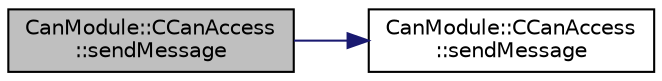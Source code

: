 digraph "CanModule::CCanAccess::sendMessage"
{
 // LATEX_PDF_SIZE
  edge [fontname="Helvetica",fontsize="10",labelfontname="Helvetica",labelfontsize="10"];
  node [fontname="Helvetica",fontsize="10",shape=record];
  rankdir="LR";
  Node1 [label="CanModule::CCanAccess\l::sendMessage",height=0.2,width=0.4,color="black", fillcolor="grey75", style="filled", fontcolor="black",tooltip=" "];
  Node1 -> Node2 [color="midnightblue",fontsize="10",style="solid",fontname="Helvetica"];
  Node2 [label="CanModule::CCanAccess\l::sendMessage",height=0.2,width=0.4,color="black", fillcolor="white", style="filled",URL="$classCanModule_1_1CCanAccess.html#aee42ab7fb9e50c02a1812202f7863d8c",tooltip=" "];
}
